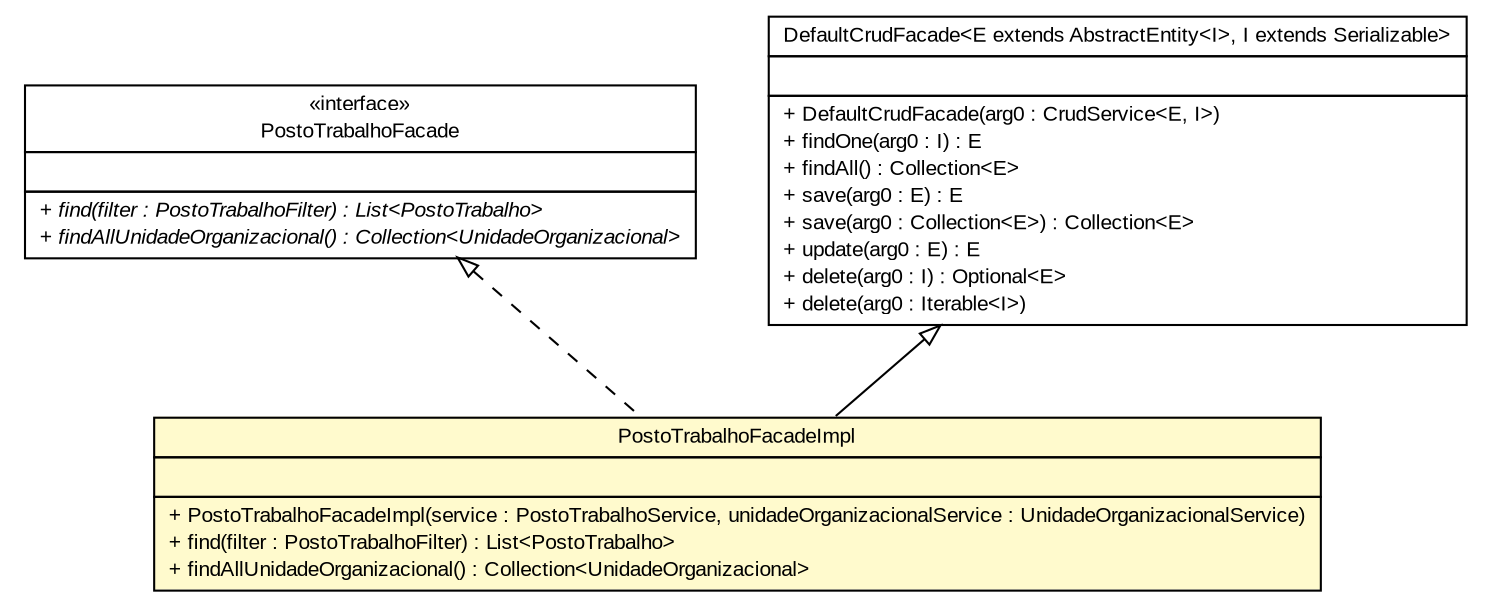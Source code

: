 #!/usr/local/bin/dot
#
# Class diagram 
# Generated by UMLGraph version R5_6 (http://www.umlgraph.org/)
#

digraph G {
	edge [fontname="arial",fontsize=10,labelfontname="arial",labelfontsize=10];
	node [fontname="arial",fontsize=10,shape=plaintext];
	nodesep=0.25;
	ranksep=0.5;
	// br.gov.to.sefaz.seg.business.gestao.facade.PostoTrabalhoFacade
	c38197 [label=<<table title="br.gov.to.sefaz.seg.business.gestao.facade.PostoTrabalhoFacade" border="0" cellborder="1" cellspacing="0" cellpadding="2" port="p" href="../PostoTrabalhoFacade.html">
		<tr><td><table border="0" cellspacing="0" cellpadding="1">
<tr><td align="center" balign="center"> &#171;interface&#187; </td></tr>
<tr><td align="center" balign="center"> PostoTrabalhoFacade </td></tr>
		</table></td></tr>
		<tr><td><table border="0" cellspacing="0" cellpadding="1">
<tr><td align="left" balign="left">  </td></tr>
		</table></td></tr>
		<tr><td><table border="0" cellspacing="0" cellpadding="1">
<tr><td align="left" balign="left"><font face="arial italic" point-size="10.0"> + find(filter : PostoTrabalhoFilter) : List&lt;PostoTrabalho&gt; </font></td></tr>
<tr><td align="left" balign="left"><font face="arial italic" point-size="10.0"> + findAllUnidadeOrganizacional() : Collection&lt;UnidadeOrganizacional&gt; </font></td></tr>
		</table></td></tr>
		</table>>, URL="../PostoTrabalhoFacade.html", fontname="arial", fontcolor="black", fontsize=10.0];
	// br.gov.to.sefaz.seg.business.gestao.facade.impl.PostoTrabalhoFacadeImpl
	c38211 [label=<<table title="br.gov.to.sefaz.seg.business.gestao.facade.impl.PostoTrabalhoFacadeImpl" border="0" cellborder="1" cellspacing="0" cellpadding="2" port="p" bgcolor="lemonChiffon" href="./PostoTrabalhoFacadeImpl.html">
		<tr><td><table border="0" cellspacing="0" cellpadding="1">
<tr><td align="center" balign="center"> PostoTrabalhoFacadeImpl </td></tr>
		</table></td></tr>
		<tr><td><table border="0" cellspacing="0" cellpadding="1">
<tr><td align="left" balign="left">  </td></tr>
		</table></td></tr>
		<tr><td><table border="0" cellspacing="0" cellpadding="1">
<tr><td align="left" balign="left"> + PostoTrabalhoFacadeImpl(service : PostoTrabalhoService, unidadeOrganizacionalService : UnidadeOrganizacionalService) </td></tr>
<tr><td align="left" balign="left"> + find(filter : PostoTrabalhoFilter) : List&lt;PostoTrabalho&gt; </td></tr>
<tr><td align="left" balign="left"> + findAllUnidadeOrganizacional() : Collection&lt;UnidadeOrganizacional&gt; </td></tr>
		</table></td></tr>
		</table>>, URL="./PostoTrabalhoFacadeImpl.html", fontname="arial", fontcolor="black", fontsize=10.0];
	//br.gov.to.sefaz.seg.business.gestao.facade.impl.PostoTrabalhoFacadeImpl extends br.gov.to.sefaz.business.facade.impl.DefaultCrudFacade<br.gov.to.sefaz.seg.persistence.entity.PostoTrabalho, java.lang.Integer>
	c38381:p -> c38211:p [dir=back,arrowtail=empty];
	//br.gov.to.sefaz.seg.business.gestao.facade.impl.PostoTrabalhoFacadeImpl implements br.gov.to.sefaz.seg.business.gestao.facade.PostoTrabalhoFacade
	c38197:p -> c38211:p [dir=back,arrowtail=empty,style=dashed];
	// br.gov.to.sefaz.business.facade.impl.DefaultCrudFacade<E extends br.gov.to.sefaz.persistence.entity.AbstractEntity<I>, I extends java.io.Serializable>
	c38381 [label=<<table title="br.gov.to.sefaz.business.facade.impl.DefaultCrudFacade" border="0" cellborder="1" cellspacing="0" cellpadding="2" port="p" href="http://java.sun.com/j2se/1.4.2/docs/api/br/gov/to/sefaz/business/facade/impl/DefaultCrudFacade.html">
		<tr><td><table border="0" cellspacing="0" cellpadding="1">
<tr><td align="center" balign="center"> DefaultCrudFacade&lt;E extends AbstractEntity&lt;I&gt;, I extends Serializable&gt; </td></tr>
		</table></td></tr>
		<tr><td><table border="0" cellspacing="0" cellpadding="1">
<tr><td align="left" balign="left">  </td></tr>
		</table></td></tr>
		<tr><td><table border="0" cellspacing="0" cellpadding="1">
<tr><td align="left" balign="left"> + DefaultCrudFacade(arg0 : CrudService&lt;E, I&gt;) </td></tr>
<tr><td align="left" balign="left"> + findOne(arg0 : I) : E </td></tr>
<tr><td align="left" balign="left"> + findAll() : Collection&lt;E&gt; </td></tr>
<tr><td align="left" balign="left"> + save(arg0 : E) : E </td></tr>
<tr><td align="left" balign="left"> + save(arg0 : Collection&lt;E&gt;) : Collection&lt;E&gt; </td></tr>
<tr><td align="left" balign="left"> + update(arg0 : E) : E </td></tr>
<tr><td align="left" balign="left"> + delete(arg0 : I) : Optional&lt;E&gt; </td></tr>
<tr><td align="left" balign="left"> + delete(arg0 : Iterable&lt;I&gt;) </td></tr>
		</table></td></tr>
		</table>>, URL="http://java.sun.com/j2se/1.4.2/docs/api/br/gov/to/sefaz/business/facade/impl/DefaultCrudFacade.html", fontname="arial", fontcolor="black", fontsize=10.0];
}

